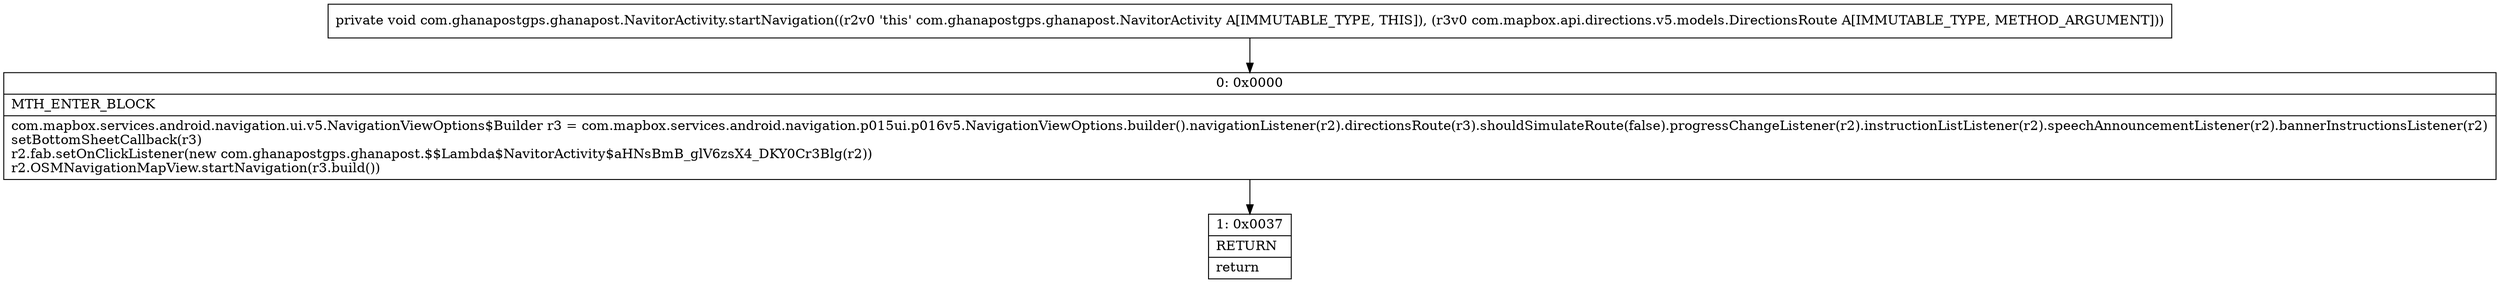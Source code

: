 digraph "CFG forcom.ghanapostgps.ghanapost.NavitorActivity.startNavigation(Lcom\/mapbox\/api\/directions\/v5\/models\/DirectionsRoute;)V" {
Node_0 [shape=record,label="{0\:\ 0x0000|MTH_ENTER_BLOCK\l|com.mapbox.services.android.navigation.ui.v5.NavigationViewOptions$Builder r3 = com.mapbox.services.android.navigation.p015ui.p016v5.NavigationViewOptions.builder().navigationListener(r2).directionsRoute(r3).shouldSimulateRoute(false).progressChangeListener(r2).instructionListListener(r2).speechAnnouncementListener(r2).bannerInstructionsListener(r2)\lsetBottomSheetCallback(r3)\lr2.fab.setOnClickListener(new com.ghanapostgps.ghanapost.$$Lambda$NavitorActivity$aHNsBmB_glV6zsX4_DKY0Cr3Blg(r2))\lr2.OSMNavigationMapView.startNavigation(r3.build())\l}"];
Node_1 [shape=record,label="{1\:\ 0x0037|RETURN\l|return\l}"];
MethodNode[shape=record,label="{private void com.ghanapostgps.ghanapost.NavitorActivity.startNavigation((r2v0 'this' com.ghanapostgps.ghanapost.NavitorActivity A[IMMUTABLE_TYPE, THIS]), (r3v0 com.mapbox.api.directions.v5.models.DirectionsRoute A[IMMUTABLE_TYPE, METHOD_ARGUMENT])) }"];
MethodNode -> Node_0;
Node_0 -> Node_1;
}


